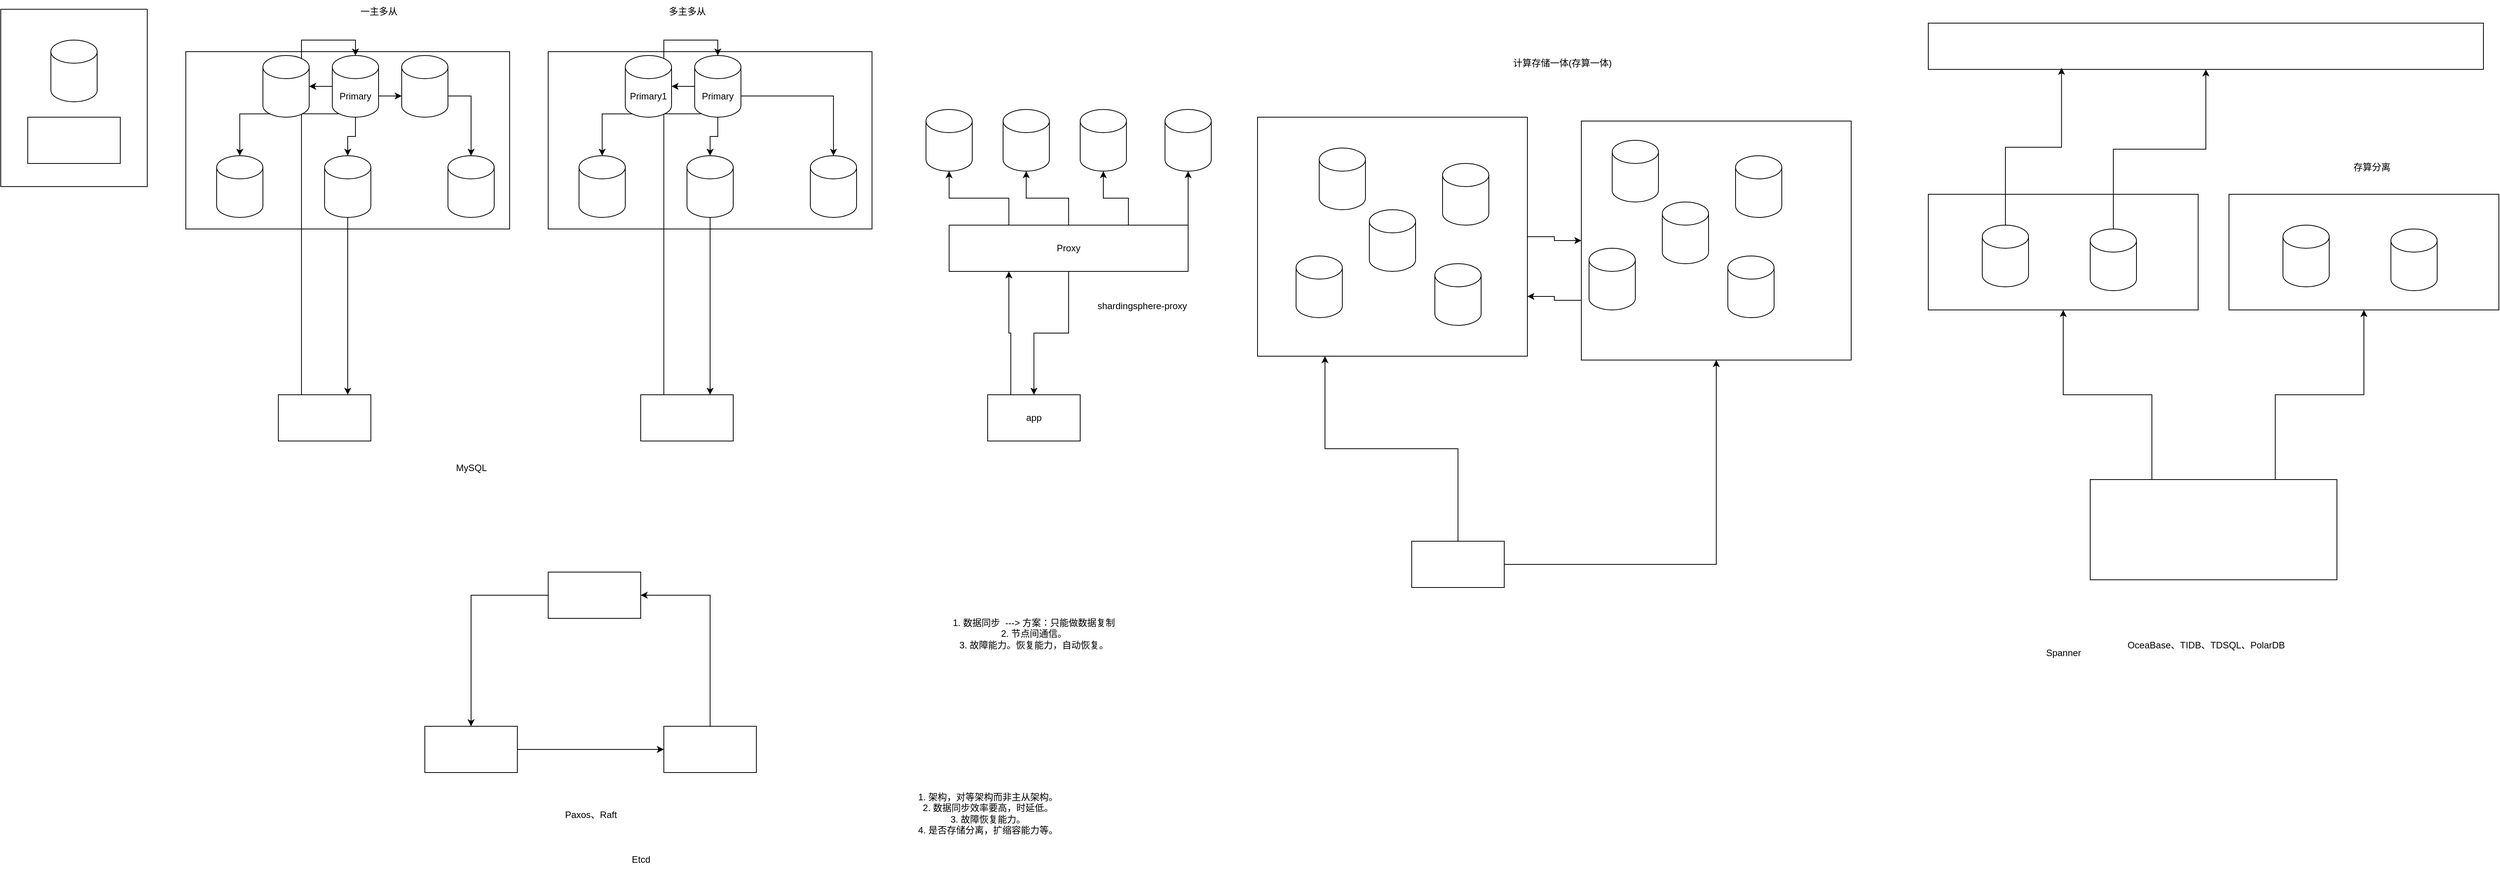 <mxfile version="24.4.8" type="github">
  <diagram name="第 1 页" id="gXDuBDmbfyTFatL5gBTr">
    <mxGraphModel dx="2985" dy="1913" grid="1" gridSize="10" guides="1" tooltips="1" connect="1" arrows="1" fold="1" page="1" pageScale="1" pageWidth="827" pageHeight="1169" math="0" shadow="0">
      <root>
        <mxCell id="0" />
        <mxCell id="1" parent="0" />
        <mxCell id="X8GthOzq1je5q-vnKUJs-118" style="edgeStyle=orthogonalEdgeStyle;rounded=0;orthogonalLoop=1;jettySize=auto;html=1;exitX=1;exitY=0.5;exitDx=0;exitDy=0;entryX=0;entryY=0.5;entryDx=0;entryDy=0;" edge="1" parent="1" source="X8GthOzq1je5q-vnKUJs-107" target="X8GthOzq1je5q-vnKUJs-110">
          <mxGeometry relative="1" as="geometry" />
        </mxCell>
        <mxCell id="X8GthOzq1je5q-vnKUJs-107" value="" style="rounded=0;whiteSpace=wrap;html=1;" vertex="1" parent="1">
          <mxGeometry x="1690" y="180" width="350" height="310" as="geometry" />
        </mxCell>
        <mxCell id="X8GthOzq1je5q-vnKUJs-11" value="" style="rounded=0;whiteSpace=wrap;html=1;" vertex="1" parent="1">
          <mxGeometry x="300" y="95" width="420" height="230" as="geometry" />
        </mxCell>
        <mxCell id="X8GthOzq1je5q-vnKUJs-4" value="" style="rounded=0;whiteSpace=wrap;html=1;" vertex="1" parent="1">
          <mxGeometry x="60" y="40" width="190" height="230" as="geometry" />
        </mxCell>
        <mxCell id="X8GthOzq1je5q-vnKUJs-1" value="" style="rounded=0;whiteSpace=wrap;html=1;" vertex="1" parent="1">
          <mxGeometry x="95" y="180" width="120" height="60" as="geometry" />
        </mxCell>
        <mxCell id="X8GthOzq1je5q-vnKUJs-3" value="" style="shape=cylinder3;whiteSpace=wrap;html=1;boundedLbl=1;backgroundOutline=1;size=15;" vertex="1" parent="1">
          <mxGeometry x="125" y="80" width="60" height="80" as="geometry" />
        </mxCell>
        <mxCell id="X8GthOzq1je5q-vnKUJs-20" style="edgeStyle=orthogonalEdgeStyle;rounded=0;orthogonalLoop=1;jettySize=auto;html=1;exitX=0.5;exitY=1;exitDx=0;exitDy=0;exitPerimeter=0;" edge="1" parent="1" source="X8GthOzq1je5q-vnKUJs-7" target="X8GthOzq1je5q-vnKUJs-10">
          <mxGeometry relative="1" as="geometry" />
        </mxCell>
        <mxCell id="X8GthOzq1je5q-vnKUJs-7" value="Primary" style="shape=cylinder3;whiteSpace=wrap;html=1;boundedLbl=1;backgroundOutline=1;size=15;" vertex="1" parent="1">
          <mxGeometry x="490" y="100" width="60" height="80" as="geometry" />
        </mxCell>
        <mxCell id="X8GthOzq1je5q-vnKUJs-8" value="" style="shape=cylinder3;whiteSpace=wrap;html=1;boundedLbl=1;backgroundOutline=1;size=15;" vertex="1" parent="1">
          <mxGeometry x="340" y="230" width="60" height="80" as="geometry" />
        </mxCell>
        <mxCell id="X8GthOzq1je5q-vnKUJs-9" value="" style="shape=cylinder3;whiteSpace=wrap;html=1;boundedLbl=1;backgroundOutline=1;size=15;" vertex="1" parent="1">
          <mxGeometry x="640" y="230" width="60" height="80" as="geometry" />
        </mxCell>
        <mxCell id="X8GthOzq1je5q-vnKUJs-14" style="edgeStyle=orthogonalEdgeStyle;rounded=0;orthogonalLoop=1;jettySize=auto;html=1;entryX=0.75;entryY=0;entryDx=0;entryDy=0;" edge="1" parent="1" source="X8GthOzq1je5q-vnKUJs-10" target="X8GthOzq1je5q-vnKUJs-12">
          <mxGeometry relative="1" as="geometry" />
        </mxCell>
        <mxCell id="X8GthOzq1je5q-vnKUJs-10" value="" style="shape=cylinder3;whiteSpace=wrap;html=1;boundedLbl=1;backgroundOutline=1;size=15;" vertex="1" parent="1">
          <mxGeometry x="480" y="230" width="60" height="80" as="geometry" />
        </mxCell>
        <mxCell id="X8GthOzq1je5q-vnKUJs-13" style="edgeStyle=orthogonalEdgeStyle;rounded=0;orthogonalLoop=1;jettySize=auto;html=1;exitX=0.25;exitY=0;exitDx=0;exitDy=0;entryX=0.5;entryY=0;entryDx=0;entryDy=0;entryPerimeter=0;" edge="1" parent="1" source="X8GthOzq1je5q-vnKUJs-12" target="X8GthOzq1je5q-vnKUJs-7">
          <mxGeometry relative="1" as="geometry" />
        </mxCell>
        <mxCell id="X8GthOzq1je5q-vnKUJs-12" value="" style="rounded=0;whiteSpace=wrap;html=1;" vertex="1" parent="1">
          <mxGeometry x="420" y="540" width="120" height="60" as="geometry" />
        </mxCell>
        <mxCell id="X8GthOzq1je5q-vnKUJs-18" value="一主多从" style="text;html=1;align=center;verticalAlign=middle;resizable=0;points=[];autosize=1;strokeColor=none;fillColor=none;" vertex="1" parent="1">
          <mxGeometry x="515" y="28" width="70" height="30" as="geometry" />
        </mxCell>
        <mxCell id="X8GthOzq1je5q-vnKUJs-19" style="edgeStyle=orthogonalEdgeStyle;rounded=0;orthogonalLoop=1;jettySize=auto;html=1;exitX=0.145;exitY=1;exitDx=0;exitDy=-4.35;exitPerimeter=0;entryX=0.5;entryY=0;entryDx=0;entryDy=0;entryPerimeter=0;" edge="1" parent="1" source="X8GthOzq1je5q-vnKUJs-7" target="X8GthOzq1je5q-vnKUJs-8">
          <mxGeometry relative="1" as="geometry" />
        </mxCell>
        <mxCell id="X8GthOzq1je5q-vnKUJs-21" style="edgeStyle=orthogonalEdgeStyle;rounded=0;orthogonalLoop=1;jettySize=auto;html=1;exitX=1;exitY=0;exitDx=0;exitDy=52.5;exitPerimeter=0;entryX=0.5;entryY=0;entryDx=0;entryDy=0;entryPerimeter=0;" edge="1" parent="1" source="X8GthOzq1je5q-vnKUJs-7" target="X8GthOzq1je5q-vnKUJs-9">
          <mxGeometry relative="1" as="geometry" />
        </mxCell>
        <mxCell id="X8GthOzq1je5q-vnKUJs-22" value="" style="shape=cylinder3;whiteSpace=wrap;html=1;boundedLbl=1;backgroundOutline=1;size=15;" vertex="1" parent="1">
          <mxGeometry x="580" y="100" width="60" height="80" as="geometry" />
        </mxCell>
        <mxCell id="X8GthOzq1je5q-vnKUJs-23" value="" style="shape=cylinder3;whiteSpace=wrap;html=1;boundedLbl=1;backgroundOutline=1;size=15;" vertex="1" parent="1">
          <mxGeometry x="400" y="100" width="60" height="80" as="geometry" />
        </mxCell>
        <mxCell id="X8GthOzq1je5q-vnKUJs-24" style="edgeStyle=orthogonalEdgeStyle;rounded=0;orthogonalLoop=1;jettySize=auto;html=1;exitX=1;exitY=0;exitDx=0;exitDy=52.5;exitPerimeter=0;entryX=0;entryY=0;entryDx=0;entryDy=52.5;entryPerimeter=0;" edge="1" parent="1" source="X8GthOzq1je5q-vnKUJs-7" target="X8GthOzq1je5q-vnKUJs-22">
          <mxGeometry relative="1" as="geometry" />
        </mxCell>
        <mxCell id="X8GthOzq1je5q-vnKUJs-25" style="edgeStyle=orthogonalEdgeStyle;rounded=0;orthogonalLoop=1;jettySize=auto;html=1;exitX=0;exitY=0.5;exitDx=0;exitDy=0;exitPerimeter=0;entryX=1;entryY=0.5;entryDx=0;entryDy=0;entryPerimeter=0;" edge="1" parent="1" source="X8GthOzq1je5q-vnKUJs-7" target="X8GthOzq1je5q-vnKUJs-23">
          <mxGeometry relative="1" as="geometry" />
        </mxCell>
        <mxCell id="X8GthOzq1je5q-vnKUJs-73" value="" style="rounded=0;whiteSpace=wrap;html=1;" vertex="1" parent="1">
          <mxGeometry x="770" y="95" width="420" height="230" as="geometry" />
        </mxCell>
        <mxCell id="X8GthOzq1je5q-vnKUJs-74" style="edgeStyle=orthogonalEdgeStyle;rounded=0;orthogonalLoop=1;jettySize=auto;html=1;exitX=0.5;exitY=1;exitDx=0;exitDy=0;exitPerimeter=0;" edge="1" parent="1" source="X8GthOzq1je5q-vnKUJs-75" target="X8GthOzq1je5q-vnKUJs-79">
          <mxGeometry relative="1" as="geometry" />
        </mxCell>
        <mxCell id="X8GthOzq1je5q-vnKUJs-75" value="Primary" style="shape=cylinder3;whiteSpace=wrap;html=1;boundedLbl=1;backgroundOutline=1;size=15;" vertex="1" parent="1">
          <mxGeometry x="960" y="100" width="60" height="80" as="geometry" />
        </mxCell>
        <mxCell id="X8GthOzq1je5q-vnKUJs-76" value="" style="shape=cylinder3;whiteSpace=wrap;html=1;boundedLbl=1;backgroundOutline=1;size=15;" vertex="1" parent="1">
          <mxGeometry x="810" y="230" width="60" height="80" as="geometry" />
        </mxCell>
        <mxCell id="X8GthOzq1je5q-vnKUJs-77" value="" style="shape=cylinder3;whiteSpace=wrap;html=1;boundedLbl=1;backgroundOutline=1;size=15;" vertex="1" parent="1">
          <mxGeometry x="1110" y="230" width="60" height="80" as="geometry" />
        </mxCell>
        <mxCell id="X8GthOzq1je5q-vnKUJs-78" style="edgeStyle=orthogonalEdgeStyle;rounded=0;orthogonalLoop=1;jettySize=auto;html=1;entryX=0.75;entryY=0;entryDx=0;entryDy=0;" edge="1" parent="1" source="X8GthOzq1je5q-vnKUJs-79" target="X8GthOzq1je5q-vnKUJs-81">
          <mxGeometry relative="1" as="geometry" />
        </mxCell>
        <mxCell id="X8GthOzq1je5q-vnKUJs-79" value="" style="shape=cylinder3;whiteSpace=wrap;html=1;boundedLbl=1;backgroundOutline=1;size=15;" vertex="1" parent="1">
          <mxGeometry x="950" y="230" width="60" height="80" as="geometry" />
        </mxCell>
        <mxCell id="X8GthOzq1je5q-vnKUJs-80" style="edgeStyle=orthogonalEdgeStyle;rounded=0;orthogonalLoop=1;jettySize=auto;html=1;exitX=0.25;exitY=0;exitDx=0;exitDy=0;entryX=0.5;entryY=0;entryDx=0;entryDy=0;entryPerimeter=0;" edge="1" parent="1" source="X8GthOzq1je5q-vnKUJs-81" target="X8GthOzq1je5q-vnKUJs-75">
          <mxGeometry relative="1" as="geometry" />
        </mxCell>
        <mxCell id="X8GthOzq1je5q-vnKUJs-81" value="" style="rounded=0;whiteSpace=wrap;html=1;" vertex="1" parent="1">
          <mxGeometry x="890" y="540" width="120" height="60" as="geometry" />
        </mxCell>
        <mxCell id="X8GthOzq1je5q-vnKUJs-82" style="edgeStyle=orthogonalEdgeStyle;rounded=0;orthogonalLoop=1;jettySize=auto;html=1;exitX=0.145;exitY=1;exitDx=0;exitDy=-4.35;exitPerimeter=0;entryX=0.5;entryY=0;entryDx=0;entryDy=0;entryPerimeter=0;" edge="1" parent="1" source="X8GthOzq1je5q-vnKUJs-75" target="X8GthOzq1je5q-vnKUJs-76">
          <mxGeometry relative="1" as="geometry" />
        </mxCell>
        <mxCell id="X8GthOzq1je5q-vnKUJs-83" style="edgeStyle=orthogonalEdgeStyle;rounded=0;orthogonalLoop=1;jettySize=auto;html=1;exitX=1;exitY=0;exitDx=0;exitDy=52.5;exitPerimeter=0;entryX=0.5;entryY=0;entryDx=0;entryDy=0;entryPerimeter=0;" edge="1" parent="1" source="X8GthOzq1je5q-vnKUJs-75" target="X8GthOzq1je5q-vnKUJs-77">
          <mxGeometry relative="1" as="geometry" />
        </mxCell>
        <mxCell id="X8GthOzq1je5q-vnKUJs-85" value="Primary1" style="shape=cylinder3;whiteSpace=wrap;html=1;boundedLbl=1;backgroundOutline=1;size=15;" vertex="1" parent="1">
          <mxGeometry x="870" y="100" width="60" height="80" as="geometry" />
        </mxCell>
        <mxCell id="X8GthOzq1je5q-vnKUJs-87" style="edgeStyle=orthogonalEdgeStyle;rounded=0;orthogonalLoop=1;jettySize=auto;html=1;exitX=0;exitY=0.5;exitDx=0;exitDy=0;exitPerimeter=0;entryX=1;entryY=0.5;entryDx=0;entryDy=0;entryPerimeter=0;" edge="1" parent="1" source="X8GthOzq1je5q-vnKUJs-75" target="X8GthOzq1je5q-vnKUJs-85">
          <mxGeometry relative="1" as="geometry" />
        </mxCell>
        <mxCell id="X8GthOzq1je5q-vnKUJs-88" value="多主多从" style="text;html=1;align=center;verticalAlign=middle;resizable=0;points=[];autosize=1;strokeColor=none;fillColor=none;" vertex="1" parent="1">
          <mxGeometry x="915" y="28" width="70" height="30" as="geometry" />
        </mxCell>
        <mxCell id="X8GthOzq1je5q-vnKUJs-93" style="edgeStyle=orthogonalEdgeStyle;rounded=0;orthogonalLoop=1;jettySize=auto;html=1;exitX=0.25;exitY=0;exitDx=0;exitDy=0;entryX=0.25;entryY=1;entryDx=0;entryDy=0;" edge="1" parent="1" source="X8GthOzq1je5q-vnKUJs-89" target="X8GthOzq1je5q-vnKUJs-91">
          <mxGeometry relative="1" as="geometry" />
        </mxCell>
        <mxCell id="X8GthOzq1je5q-vnKUJs-89" value="app" style="rounded=0;whiteSpace=wrap;html=1;" vertex="1" parent="1">
          <mxGeometry x="1340" y="540" width="120" height="60" as="geometry" />
        </mxCell>
        <mxCell id="X8GthOzq1je5q-vnKUJs-90" value="" style="shape=cylinder3;whiteSpace=wrap;html=1;boundedLbl=1;backgroundOutline=1;size=15;" vertex="1" parent="1">
          <mxGeometry x="1360" y="170" width="60" height="80" as="geometry" />
        </mxCell>
        <mxCell id="X8GthOzq1je5q-vnKUJs-92" style="edgeStyle=orthogonalEdgeStyle;rounded=0;orthogonalLoop=1;jettySize=auto;html=1;entryX=0.5;entryY=0;entryDx=0;entryDy=0;" edge="1" parent="1" source="X8GthOzq1je5q-vnKUJs-91" target="X8GthOzq1je5q-vnKUJs-89">
          <mxGeometry relative="1" as="geometry" />
        </mxCell>
        <mxCell id="X8GthOzq1je5q-vnKUJs-99" style="edgeStyle=orthogonalEdgeStyle;rounded=0;orthogonalLoop=1;jettySize=auto;html=1;exitX=0.75;exitY=0;exitDx=0;exitDy=0;" edge="1" parent="1" source="X8GthOzq1je5q-vnKUJs-91" target="X8GthOzq1je5q-vnKUJs-94">
          <mxGeometry relative="1" as="geometry" />
        </mxCell>
        <mxCell id="X8GthOzq1je5q-vnKUJs-91" value="Proxy" style="rounded=0;whiteSpace=wrap;html=1;" vertex="1" parent="1">
          <mxGeometry x="1290" y="320" width="310" height="60" as="geometry" />
        </mxCell>
        <mxCell id="X8GthOzq1je5q-vnKUJs-94" value="" style="shape=cylinder3;whiteSpace=wrap;html=1;boundedLbl=1;backgroundOutline=1;size=15;" vertex="1" parent="1">
          <mxGeometry x="1460" y="170" width="60" height="80" as="geometry" />
        </mxCell>
        <mxCell id="X8GthOzq1je5q-vnKUJs-95" value="" style="shape=cylinder3;whiteSpace=wrap;html=1;boundedLbl=1;backgroundOutline=1;size=15;" vertex="1" parent="1">
          <mxGeometry x="1260" y="170" width="60" height="80" as="geometry" />
        </mxCell>
        <mxCell id="X8GthOzq1je5q-vnKUJs-96" value="" style="shape=cylinder3;whiteSpace=wrap;html=1;boundedLbl=1;backgroundOutline=1;size=15;" vertex="1" parent="1">
          <mxGeometry x="1570" y="170" width="60" height="80" as="geometry" />
        </mxCell>
        <mxCell id="X8GthOzq1je5q-vnKUJs-97" style="edgeStyle=orthogonalEdgeStyle;rounded=0;orthogonalLoop=1;jettySize=auto;html=1;exitX=0.25;exitY=0;exitDx=0;exitDy=0;entryX=0.5;entryY=1;entryDx=0;entryDy=0;entryPerimeter=0;" edge="1" parent="1" source="X8GthOzq1je5q-vnKUJs-91" target="X8GthOzq1je5q-vnKUJs-95">
          <mxGeometry relative="1" as="geometry" />
        </mxCell>
        <mxCell id="X8GthOzq1je5q-vnKUJs-98" style="edgeStyle=orthogonalEdgeStyle;rounded=0;orthogonalLoop=1;jettySize=auto;html=1;exitX=0.5;exitY=0;exitDx=0;exitDy=0;entryX=0.5;entryY=1;entryDx=0;entryDy=0;entryPerimeter=0;" edge="1" parent="1" source="X8GthOzq1je5q-vnKUJs-91" target="X8GthOzq1je5q-vnKUJs-90">
          <mxGeometry relative="1" as="geometry" />
        </mxCell>
        <mxCell id="X8GthOzq1je5q-vnKUJs-100" style="edgeStyle=orthogonalEdgeStyle;rounded=0;orthogonalLoop=1;jettySize=auto;html=1;exitX=1;exitY=0;exitDx=0;exitDy=0;entryX=0.5;entryY=1;entryDx=0;entryDy=0;entryPerimeter=0;" edge="1" parent="1" source="X8GthOzq1je5q-vnKUJs-91" target="X8GthOzq1je5q-vnKUJs-96">
          <mxGeometry relative="1" as="geometry" />
        </mxCell>
        <mxCell id="X8GthOzq1je5q-vnKUJs-101" value="shardingsphere-proxy" style="text;html=1;align=center;verticalAlign=middle;resizable=0;points=[];autosize=1;strokeColor=none;fillColor=none;" vertex="1" parent="1">
          <mxGeometry x="1470" y="410" width="140" height="30" as="geometry" />
        </mxCell>
        <mxCell id="X8GthOzq1je5q-vnKUJs-102" value="" style="shape=cylinder3;whiteSpace=wrap;html=1;boundedLbl=1;backgroundOutline=1;size=15;" vertex="1" parent="1">
          <mxGeometry x="1770" y="220" width="60" height="80" as="geometry" />
        </mxCell>
        <mxCell id="X8GthOzq1je5q-vnKUJs-103" value="" style="shape=cylinder3;whiteSpace=wrap;html=1;boundedLbl=1;backgroundOutline=1;size=15;" vertex="1" parent="1">
          <mxGeometry x="1740" y="360" width="60" height="80" as="geometry" />
        </mxCell>
        <mxCell id="X8GthOzq1je5q-vnKUJs-104" value="" style="shape=cylinder3;whiteSpace=wrap;html=1;boundedLbl=1;backgroundOutline=1;size=15;" vertex="1" parent="1">
          <mxGeometry x="1930" y="240" width="60" height="80" as="geometry" />
        </mxCell>
        <mxCell id="X8GthOzq1je5q-vnKUJs-105" value="" style="shape=cylinder3;whiteSpace=wrap;html=1;boundedLbl=1;backgroundOutline=1;size=15;" vertex="1" parent="1">
          <mxGeometry x="1920" y="370" width="60" height="80" as="geometry" />
        </mxCell>
        <mxCell id="X8GthOzq1je5q-vnKUJs-106" value="" style="shape=cylinder3;whiteSpace=wrap;html=1;boundedLbl=1;backgroundOutline=1;size=15;" vertex="1" parent="1">
          <mxGeometry x="1835" y="300" width="60" height="80" as="geometry" />
        </mxCell>
        <mxCell id="X8GthOzq1je5q-vnKUJs-109" style="edgeStyle=orthogonalEdgeStyle;rounded=0;orthogonalLoop=1;jettySize=auto;html=1;entryX=0.25;entryY=1;entryDx=0;entryDy=0;" edge="1" parent="1" source="X8GthOzq1je5q-vnKUJs-108" target="X8GthOzq1je5q-vnKUJs-107">
          <mxGeometry relative="1" as="geometry" />
        </mxCell>
        <mxCell id="X8GthOzq1je5q-vnKUJs-111" style="edgeStyle=orthogonalEdgeStyle;rounded=0;orthogonalLoop=1;jettySize=auto;html=1;entryX=0.5;entryY=1;entryDx=0;entryDy=0;" edge="1" parent="1" source="X8GthOzq1je5q-vnKUJs-108" target="X8GthOzq1je5q-vnKUJs-110">
          <mxGeometry relative="1" as="geometry" />
        </mxCell>
        <mxCell id="X8GthOzq1je5q-vnKUJs-108" value="" style="rounded=0;whiteSpace=wrap;html=1;" vertex="1" parent="1">
          <mxGeometry x="1890" y="730" width="120" height="60" as="geometry" />
        </mxCell>
        <mxCell id="X8GthOzq1je5q-vnKUJs-119" style="edgeStyle=orthogonalEdgeStyle;rounded=0;orthogonalLoop=1;jettySize=auto;html=1;exitX=0;exitY=0.75;exitDx=0;exitDy=0;entryX=1;entryY=0.75;entryDx=0;entryDy=0;" edge="1" parent="1" source="X8GthOzq1je5q-vnKUJs-110" target="X8GthOzq1je5q-vnKUJs-107">
          <mxGeometry relative="1" as="geometry" />
        </mxCell>
        <mxCell id="X8GthOzq1je5q-vnKUJs-110" value="" style="rounded=0;whiteSpace=wrap;html=1;" vertex="1" parent="1">
          <mxGeometry x="2110" y="185" width="350" height="310" as="geometry" />
        </mxCell>
        <mxCell id="X8GthOzq1je5q-vnKUJs-112" value="计算存储一体(存算一体)" style="text;html=1;align=center;verticalAlign=middle;resizable=0;points=[];autosize=1;strokeColor=none;fillColor=none;" vertex="1" parent="1">
          <mxGeometry x="2010" y="95" width="150" height="30" as="geometry" />
        </mxCell>
        <mxCell id="X8GthOzq1je5q-vnKUJs-113" value="" style="shape=cylinder3;whiteSpace=wrap;html=1;boundedLbl=1;backgroundOutline=1;size=15;" vertex="1" parent="1">
          <mxGeometry x="2150" y="210" width="60" height="80" as="geometry" />
        </mxCell>
        <mxCell id="X8GthOzq1je5q-vnKUJs-114" value="" style="shape=cylinder3;whiteSpace=wrap;html=1;boundedLbl=1;backgroundOutline=1;size=15;" vertex="1" parent="1">
          <mxGeometry x="2120" y="350" width="60" height="80" as="geometry" />
        </mxCell>
        <mxCell id="X8GthOzq1je5q-vnKUJs-115" value="" style="shape=cylinder3;whiteSpace=wrap;html=1;boundedLbl=1;backgroundOutline=1;size=15;" vertex="1" parent="1">
          <mxGeometry x="2310" y="230" width="60" height="80" as="geometry" />
        </mxCell>
        <mxCell id="X8GthOzq1je5q-vnKUJs-116" value="" style="shape=cylinder3;whiteSpace=wrap;html=1;boundedLbl=1;backgroundOutline=1;size=15;" vertex="1" parent="1">
          <mxGeometry x="2300" y="360" width="60" height="80" as="geometry" />
        </mxCell>
        <mxCell id="X8GthOzq1je5q-vnKUJs-117" value="" style="shape=cylinder3;whiteSpace=wrap;html=1;boundedLbl=1;backgroundOutline=1;size=15;" vertex="1" parent="1">
          <mxGeometry x="2215" y="290" width="60" height="80" as="geometry" />
        </mxCell>
        <mxCell id="X8GthOzq1je5q-vnKUJs-120" value="" style="rounded=0;whiteSpace=wrap;html=1;" vertex="1" parent="1">
          <mxGeometry x="2560" y="280" width="350" height="150" as="geometry" />
        </mxCell>
        <mxCell id="X8GthOzq1je5q-vnKUJs-121" value="存算分离" style="text;html=1;align=center;verticalAlign=middle;resizable=0;points=[];autosize=1;strokeColor=none;fillColor=none;" vertex="1" parent="1">
          <mxGeometry x="3100" y="230" width="70" height="30" as="geometry" />
        </mxCell>
        <mxCell id="X8GthOzq1je5q-vnKUJs-122" value="" style="shape=cylinder3;whiteSpace=wrap;html=1;boundedLbl=1;backgroundOutline=1;size=15;" vertex="1" parent="1">
          <mxGeometry x="2630" y="320" width="60" height="80" as="geometry" />
        </mxCell>
        <mxCell id="X8GthOzq1je5q-vnKUJs-126" style="edgeStyle=orthogonalEdgeStyle;rounded=0;orthogonalLoop=1;jettySize=auto;html=1;exitX=0.5;exitY=0;exitDx=0;exitDy=0;exitPerimeter=0;entryX=0.5;entryY=1;entryDx=0;entryDy=0;" edge="1" parent="1" source="X8GthOzq1je5q-vnKUJs-123" target="X8GthOzq1je5q-vnKUJs-124">
          <mxGeometry relative="1" as="geometry" />
        </mxCell>
        <mxCell id="X8GthOzq1je5q-vnKUJs-123" value="" style="shape=cylinder3;whiteSpace=wrap;html=1;boundedLbl=1;backgroundOutline=1;size=15;" vertex="1" parent="1">
          <mxGeometry x="2770" y="325" width="60" height="80" as="geometry" />
        </mxCell>
        <mxCell id="X8GthOzq1je5q-vnKUJs-124" value="" style="rounded=0;whiteSpace=wrap;html=1;" vertex="1" parent="1">
          <mxGeometry x="2560" y="58" width="720" height="60" as="geometry" />
        </mxCell>
        <mxCell id="X8GthOzq1je5q-vnKUJs-125" style="edgeStyle=orthogonalEdgeStyle;rounded=0;orthogonalLoop=1;jettySize=auto;html=1;entryX=0.24;entryY=0.967;entryDx=0;entryDy=0;entryPerimeter=0;" edge="1" parent="1" source="X8GthOzq1je5q-vnKUJs-122" target="X8GthOzq1je5q-vnKUJs-124">
          <mxGeometry relative="1" as="geometry" />
        </mxCell>
        <mxCell id="X8GthOzq1je5q-vnKUJs-127" value="" style="rounded=0;whiteSpace=wrap;html=1;" vertex="1" parent="1">
          <mxGeometry x="2950" y="280" width="350" height="150" as="geometry" />
        </mxCell>
        <mxCell id="X8GthOzq1je5q-vnKUJs-128" value="" style="shape=cylinder3;whiteSpace=wrap;html=1;boundedLbl=1;backgroundOutline=1;size=15;" vertex="1" parent="1">
          <mxGeometry x="3020" y="320" width="60" height="80" as="geometry" />
        </mxCell>
        <mxCell id="X8GthOzq1je5q-vnKUJs-129" value="" style="shape=cylinder3;whiteSpace=wrap;html=1;boundedLbl=1;backgroundOutline=1;size=15;" vertex="1" parent="1">
          <mxGeometry x="3160" y="325" width="60" height="80" as="geometry" />
        </mxCell>
        <mxCell id="X8GthOzq1je5q-vnKUJs-131" style="edgeStyle=orthogonalEdgeStyle;rounded=0;orthogonalLoop=1;jettySize=auto;html=1;exitX=0.25;exitY=0;exitDx=0;exitDy=0;entryX=0.5;entryY=1;entryDx=0;entryDy=0;" edge="1" parent="1" source="X8GthOzq1je5q-vnKUJs-130" target="X8GthOzq1je5q-vnKUJs-120">
          <mxGeometry relative="1" as="geometry" />
        </mxCell>
        <mxCell id="X8GthOzq1je5q-vnKUJs-132" style="edgeStyle=orthogonalEdgeStyle;rounded=0;orthogonalLoop=1;jettySize=auto;html=1;exitX=0.75;exitY=0;exitDx=0;exitDy=0;entryX=0.5;entryY=1;entryDx=0;entryDy=0;" edge="1" parent="1" source="X8GthOzq1je5q-vnKUJs-130" target="X8GthOzq1je5q-vnKUJs-127">
          <mxGeometry relative="1" as="geometry" />
        </mxCell>
        <mxCell id="X8GthOzq1je5q-vnKUJs-130" value="" style="rounded=0;whiteSpace=wrap;html=1;" vertex="1" parent="1">
          <mxGeometry x="2770" y="650" width="320" height="130" as="geometry" />
        </mxCell>
        <mxCell id="X8GthOzq1je5q-vnKUJs-136" style="edgeStyle=orthogonalEdgeStyle;rounded=0;orthogonalLoop=1;jettySize=auto;html=1;exitX=0;exitY=0.5;exitDx=0;exitDy=0;entryX=0.5;entryY=0;entryDx=0;entryDy=0;" edge="1" parent="1" source="X8GthOzq1je5q-vnKUJs-133" target="X8GthOzq1je5q-vnKUJs-134">
          <mxGeometry relative="1" as="geometry" />
        </mxCell>
        <mxCell id="X8GthOzq1je5q-vnKUJs-133" value="" style="rounded=0;whiteSpace=wrap;html=1;" vertex="1" parent="1">
          <mxGeometry x="770" y="770" width="120" height="60" as="geometry" />
        </mxCell>
        <mxCell id="X8GthOzq1je5q-vnKUJs-137" style="edgeStyle=orthogonalEdgeStyle;rounded=0;orthogonalLoop=1;jettySize=auto;html=1;entryX=0;entryY=0.5;entryDx=0;entryDy=0;" edge="1" parent="1" source="X8GthOzq1je5q-vnKUJs-134" target="X8GthOzq1je5q-vnKUJs-135">
          <mxGeometry relative="1" as="geometry" />
        </mxCell>
        <mxCell id="X8GthOzq1je5q-vnKUJs-134" value="" style="rounded=0;whiteSpace=wrap;html=1;" vertex="1" parent="1">
          <mxGeometry x="610" y="970" width="120" height="60" as="geometry" />
        </mxCell>
        <mxCell id="X8GthOzq1je5q-vnKUJs-138" style="edgeStyle=orthogonalEdgeStyle;rounded=0;orthogonalLoop=1;jettySize=auto;html=1;exitX=0.5;exitY=0;exitDx=0;exitDy=0;entryX=1;entryY=0.5;entryDx=0;entryDy=0;" edge="1" parent="1" source="X8GthOzq1je5q-vnKUJs-135" target="X8GthOzq1je5q-vnKUJs-133">
          <mxGeometry relative="1" as="geometry" />
        </mxCell>
        <mxCell id="X8GthOzq1je5q-vnKUJs-135" value="" style="rounded=0;whiteSpace=wrap;html=1;" vertex="1" parent="1">
          <mxGeometry x="920" y="970" width="120" height="60" as="geometry" />
        </mxCell>
        <mxCell id="X8GthOzq1je5q-vnKUJs-139" value="Paxos、Raft" style="text;html=1;align=center;verticalAlign=middle;resizable=0;points=[];autosize=1;strokeColor=none;fillColor=none;" vertex="1" parent="1">
          <mxGeometry x="780" y="1070" width="90" height="30" as="geometry" />
        </mxCell>
        <mxCell id="X8GthOzq1je5q-vnKUJs-140" value="Etcd" style="text;html=1;align=center;verticalAlign=middle;resizable=0;points=[];autosize=1;strokeColor=none;fillColor=none;" vertex="1" parent="1">
          <mxGeometry x="865" y="1128" width="50" height="30" as="geometry" />
        </mxCell>
        <mxCell id="X8GthOzq1je5q-vnKUJs-141" value="MySQL" style="text;html=1;align=center;verticalAlign=middle;resizable=0;points=[];autosize=1;strokeColor=none;fillColor=none;" vertex="1" parent="1">
          <mxGeometry x="640" y="620" width="60" height="30" as="geometry" />
        </mxCell>
        <mxCell id="X8GthOzq1je5q-vnKUJs-142" value="OceaBase、TIDB、TDSQL、PolarDB" style="text;html=1;align=center;verticalAlign=middle;resizable=0;points=[];autosize=1;strokeColor=none;fillColor=none;" vertex="1" parent="1">
          <mxGeometry x="2805" y="850" width="230" height="30" as="geometry" />
        </mxCell>
        <mxCell id="X8GthOzq1je5q-vnKUJs-143" value="Spanner" style="text;html=1;align=center;verticalAlign=middle;resizable=0;points=[];autosize=1;strokeColor=none;fillColor=none;" vertex="1" parent="1">
          <mxGeometry x="2700" y="860" width="70" height="30" as="geometry" />
        </mxCell>
        <mxCell id="X8GthOzq1je5q-vnKUJs-146" value="1. 数据同步&amp;nbsp; ---&amp;gt; 方案：只能做数据复制&lt;div&gt;2. 节点间通信。&lt;/div&gt;&lt;div&gt;3. 故障能力。恢复能力，自动恢复。&lt;/div&gt;" style="text;html=1;align=center;verticalAlign=middle;whiteSpace=wrap;rounded=0;" vertex="1" parent="1">
          <mxGeometry x="1270" y="780" width="260" height="139" as="geometry" />
        </mxCell>
        <mxCell id="X8GthOzq1je5q-vnKUJs-147" value="1. 架构，对等架构而非主从架构。&lt;div&gt;2. 数据同步效率要高，时延低。&lt;/div&gt;&lt;div&gt;3. 故障恢复能力。&lt;/div&gt;&lt;div&gt;4. 是否存储分离，扩缩容能力等。&lt;/div&gt;" style="text;html=1;align=center;verticalAlign=middle;resizable=0;points=[];autosize=1;strokeColor=none;fillColor=none;" vertex="1" parent="1">
          <mxGeometry x="1240" y="1048" width="200" height="70" as="geometry" />
        </mxCell>
      </root>
    </mxGraphModel>
  </diagram>
</mxfile>
